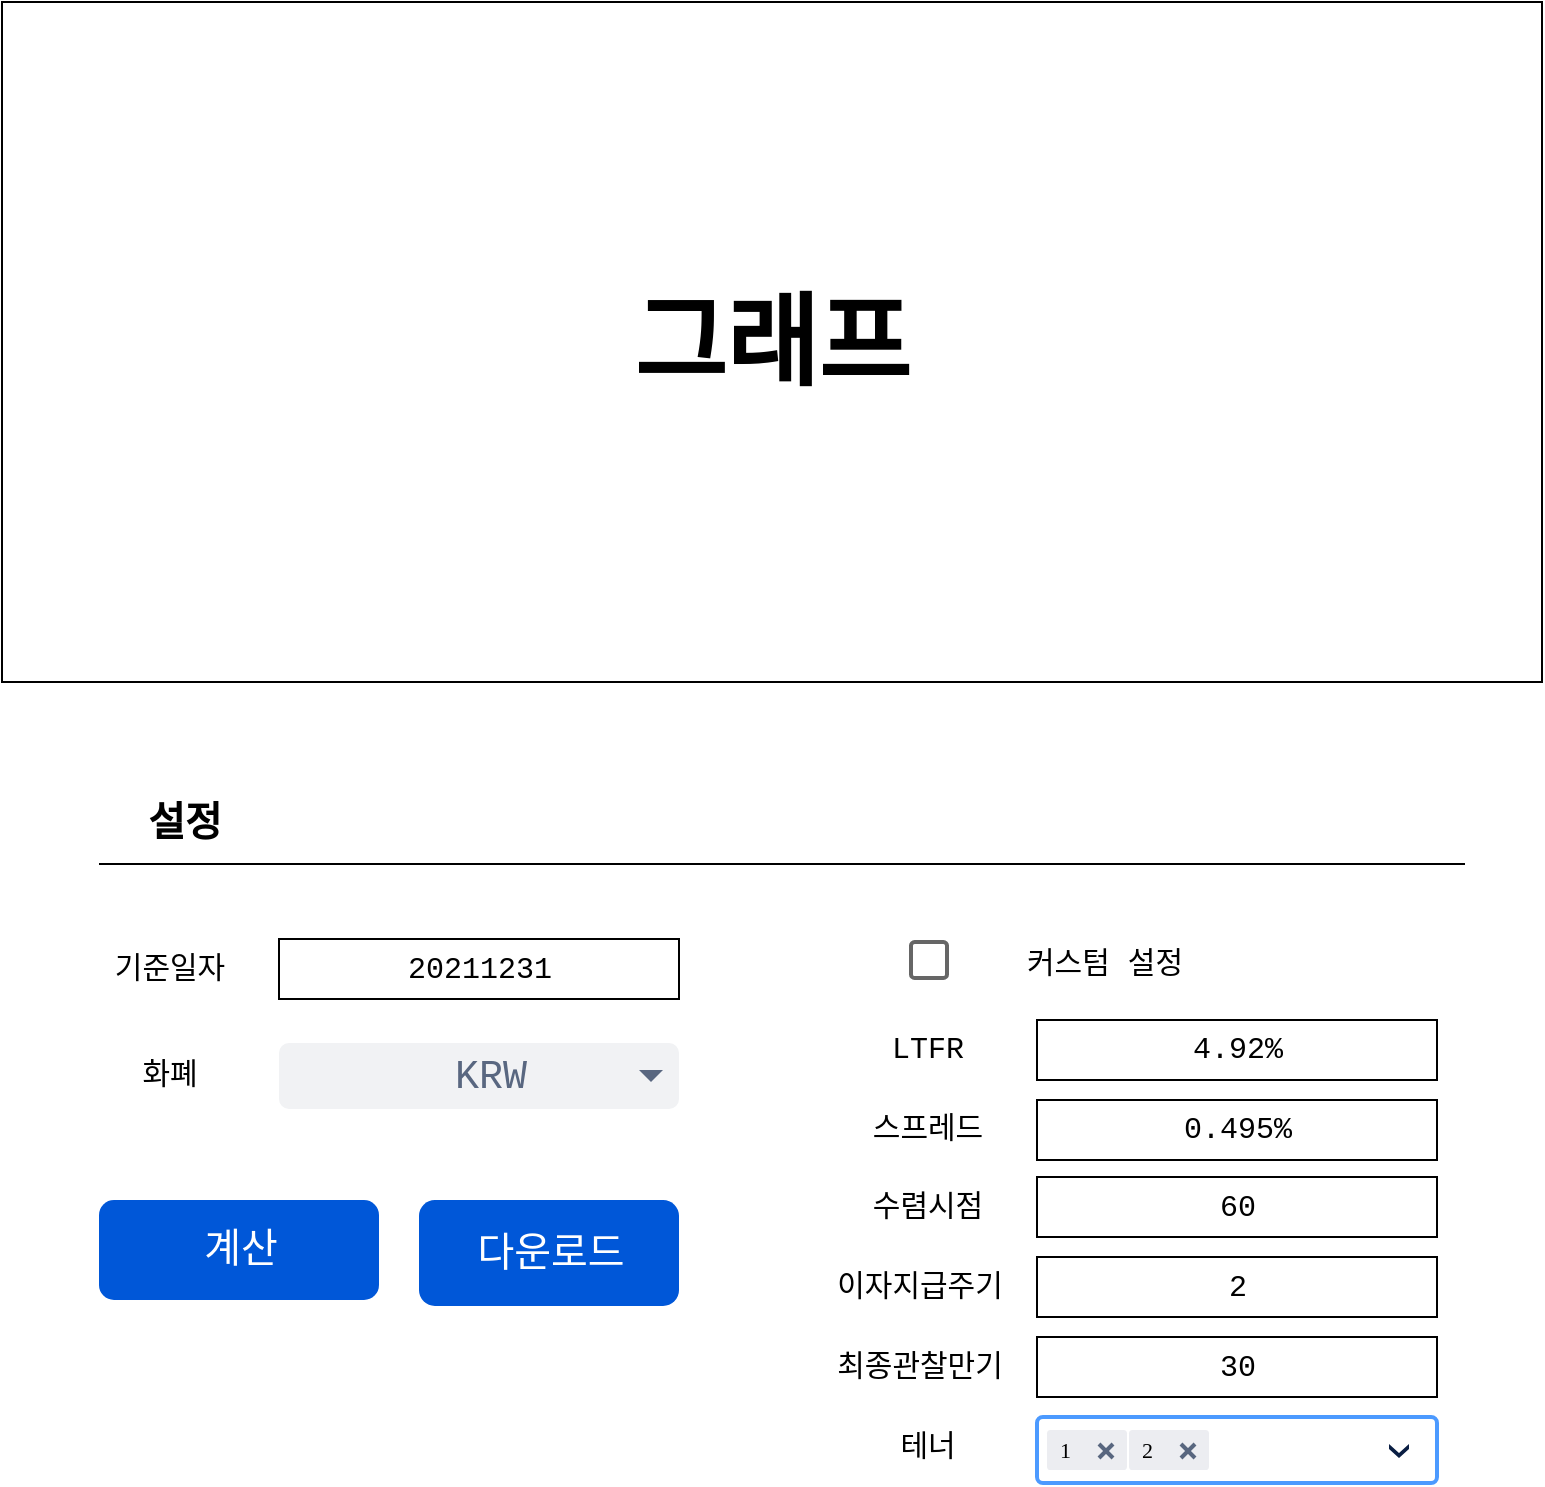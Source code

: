 <mxfile version="16.1.2" type="google" pages="2"><diagram id="rJgiZef4j1xF5qz12_F-" name="Page-1"><mxGraphModel dx="1602" dy="974" grid="1" gridSize="10" guides="1" tooltips="1" connect="1" arrows="1" fold="1" page="1" pageScale="1" pageWidth="827" pageHeight="1169" math="0" shadow="0"><root><mxCell id="0"/><mxCell id="1" parent="0"/><mxCell id="U3Zl1ZmblYE1_TfbCVX8-1" value="그래프" style="rounded=0;whiteSpace=wrap;html=1;fontSize=50;fontStyle=1;fontFamily=Noto Sans KR;fontSource=https%3A%2F%2Ffonts.googleapis.com%2Fcss%3Ffamily%3DNoto%2BSans%2BKR;" vertex="1" parent="1"><mxGeometry x="20" y="20" width="770" height="340" as="geometry"/></mxCell><mxCell id="U3Zl1ZmblYE1_TfbCVX8-7" value="" style="group" vertex="1" connectable="0" parent="1"><mxGeometry x="58.5" y="488.5" width="300" height="30" as="geometry"/></mxCell><mxCell id="U3Zl1ZmblYE1_TfbCVX8-5" value="20211231" style="rounded=0;whiteSpace=wrap;html=1;fontFamily=Courier New;fontSize=15;" vertex="1" parent="U3Zl1ZmblYE1_TfbCVX8-7"><mxGeometry x="100" width="200" height="30" as="geometry"/></mxCell><mxCell id="U3Zl1ZmblYE1_TfbCVX8-6" value="기준일자" style="text;html=1;strokeColor=none;fillColor=none;align=center;verticalAlign=middle;whiteSpace=wrap;rounded=0;fontFamily=Courier New;fontSize=15;" vertex="1" parent="U3Zl1ZmblYE1_TfbCVX8-7"><mxGeometry width="90" height="30" as="geometry"/></mxCell><mxCell id="U3Zl1ZmblYE1_TfbCVX8-11" value="" style="group" vertex="1" connectable="0" parent="1"><mxGeometry x="437.5" y="529" width="300" height="30" as="geometry"/></mxCell><mxCell id="U3Zl1ZmblYE1_TfbCVX8-12" value="4.92%" style="rounded=0;whiteSpace=wrap;html=1;fontFamily=Courier New;fontSize=15;" vertex="1" parent="U3Zl1ZmblYE1_TfbCVX8-11"><mxGeometry x="100" width="200" height="30" as="geometry"/></mxCell><mxCell id="U3Zl1ZmblYE1_TfbCVX8-13" value="LTFR" style="text;html=1;strokeColor=none;fillColor=none;align=center;verticalAlign=middle;whiteSpace=wrap;rounded=0;fontFamily=Courier New;fontSize=15;" vertex="1" parent="U3Zl1ZmblYE1_TfbCVX8-11"><mxGeometry width="90" height="30" as="geometry"/></mxCell><mxCell id="U3Zl1ZmblYE1_TfbCVX8-30" value="화폐" style="text;html=1;strokeColor=none;fillColor=none;align=center;verticalAlign=middle;whiteSpace=wrap;rounded=0;fontFamily=Courier New;fontSize=15;" vertex="1" parent="1"><mxGeometry x="58.5" y="542" width="90" height="30" as="geometry"/></mxCell><mxCell id="U3Zl1ZmblYE1_TfbCVX8-33" value="커스텀 설정" style="dashed=0;shape=rect;fillColor=#ffffff;strokeColor=none;verticalLabelPosition=middle;align=left;verticalAlign=middle;fontSize=15;spacingLeft=72;fontFamily=Courier New;" vertex="1" parent="1"><mxGeometry x="458.5" y="479" width="170" height="40" as="geometry"/></mxCell><mxCell id="U3Zl1ZmblYE1_TfbCVX8-34" value="" style="dashed=0;shape=mxgraph.gmdl.checkbox;strokeColor=#666666;fillColor=none;strokeWidth=2;fontFamily=Courier New;fontSize=15;" vertex="1" parent="U3Zl1ZmblYE1_TfbCVX8-33"><mxGeometry y="0.5" width="18" height="18" relative="1" as="geometry"><mxPoint x="16" y="-9" as="offset"/></mxGeometry></mxCell><mxCell id="U3Zl1ZmblYE1_TfbCVX8-36" value="" style="group" vertex="1" connectable="0" parent="1"><mxGeometry x="437.5" y="569" width="300" height="30" as="geometry"/></mxCell><mxCell id="U3Zl1ZmblYE1_TfbCVX8-37" value="0.495%" style="rounded=0;whiteSpace=wrap;html=1;fontFamily=Courier New;fontSize=15;" vertex="1" parent="U3Zl1ZmblYE1_TfbCVX8-36"><mxGeometry x="100" width="200" height="30" as="geometry"/></mxCell><mxCell id="U3Zl1ZmblYE1_TfbCVX8-38" value="스프레드" style="text;html=1;strokeColor=none;fillColor=none;align=center;verticalAlign=middle;whiteSpace=wrap;rounded=0;fontFamily=Courier New;fontSize=15;" vertex="1" parent="U3Zl1ZmblYE1_TfbCVX8-36"><mxGeometry width="90" height="30" as="geometry"/></mxCell><mxCell id="U3Zl1ZmblYE1_TfbCVX8-40" value="KRW" style="rounded=1;fillColor=#F1F2F4;strokeColor=none;html=1;fontColor=#596780;align=center;fontSize=20;spacingLeft=10;sketch=0;fontFamily=Courier New;labelPosition=center;verticalLabelPosition=middle;verticalAlign=middle;" vertex="1" parent="1"><mxGeometry x="158.5" y="540.5" width="200" height="33" as="geometry"/></mxCell><mxCell id="U3Zl1ZmblYE1_TfbCVX8-41" value="" style="shape=triangle;direction=south;fillColor=#596780;strokeColor=none;html=1;sketch=0;fontFamily=Courier New;fontSize=15;" vertex="1" parent="U3Zl1ZmblYE1_TfbCVX8-40"><mxGeometry x="1" y="0.5" width="12" height="6" relative="1" as="geometry"><mxPoint x="-20" y="-3" as="offset"/></mxGeometry></mxCell><mxCell id="U3Zl1ZmblYE1_TfbCVX8-42" value="다운로드" style="rounded=1;fillColor=#0057D8;strokeColor=none;html=1;fontColor=#ffffff;align=center;verticalAlign=middle;fontStyle=0;fontSize=20;sketch=0;fontFamily=Courier New;" vertex="1" parent="1"><mxGeometry x="228.5" y="619" width="130" height="53" as="geometry"/></mxCell><mxCell id="U3Zl1ZmblYE1_TfbCVX8-43" value="계산" style="rounded=1;fillColor=#0057D8;strokeColor=none;html=1;fontColor=#ffffff;align=center;verticalAlign=middle;fontStyle=0;fontSize=20;sketch=0;fontFamily=Courier New;" vertex="1" parent="1"><mxGeometry x="68.5" y="619" width="140" height="50" as="geometry"/></mxCell><mxCell id="U3Zl1ZmblYE1_TfbCVX8-44" value="설정" style="text;html=1;strokeColor=none;fillColor=none;align=center;verticalAlign=middle;whiteSpace=wrap;rounded=0;fontFamily=Noto Sans KR;fontSize=20;fontStyle=1;fontSource=https%3A%2F%2Ffonts.googleapis.com%2Fcss%3Ffamily%3DNoto%2BSans%2BKR;" vertex="1" parent="1"><mxGeometry x="68.5" y="409" width="85" height="40" as="geometry"/></mxCell><mxCell id="U3Zl1ZmblYE1_TfbCVX8-46" value="" style="rounded=1;arcSize=9;fillColor=#ffffff;strokeColor=#4C9AFF;html=1;strokeWidth=2;spacingLeft=30;fontColor=#000000;align=left;fontFamily=Noto Sans KR;fontSource=https%3A%2F%2Ffonts.googleapis.com%2Fcss%3Ffamily%3DNoto%2BSans%2BKR;fontSize=20;" vertex="1" parent="1"><mxGeometry x="537.5" y="727.5" width="200" height="33" as="geometry"/></mxCell><mxCell id="U3Zl1ZmblYE1_TfbCVX8-47" value="" style="shape=step;whiteSpace=wrap;html=1;rounded=0;strokeColor=none;strokeWidth=2;fillColor=#0A1E43;gradientColor=none;fontFamily=Verdana;fontSize=14;fontColor=#000000;align=left;direction=south;size=0.65;fontSource=https%3A%2F%2Ffonts.googleapis.com%2Fcss%3Ffamily%3DNoto%2BSans%2BKR;" vertex="1" parent="U3Zl1ZmblYE1_TfbCVX8-46"><mxGeometry x="1" y="0.5" width="10" height="7" relative="1" as="geometry"><mxPoint x="-24" y="-3" as="offset"/></mxGeometry></mxCell><mxCell id="U3Zl1ZmblYE1_TfbCVX8-48" value="1" style="rounded=1;arcSize=9;fillColor=#ECEDF1;strokeColor=none;html=1;strokeWidth=2;spacingLeft=4;fontColor=#000000;align=left;fontSize=11;fontFamily=Noto Sans KR;fontSource=https%3A%2F%2Ffonts.googleapis.com%2Fcss%3Ffamily%3DNoto%2BSans%2BKR;" vertex="1" parent="U3Zl1ZmblYE1_TfbCVX8-46"><mxGeometry y="0.5" width="40" height="20" relative="1" as="geometry"><mxPoint x="5" y="-10" as="offset"/></mxGeometry></mxCell><mxCell id="U3Zl1ZmblYE1_TfbCVX8-49" value="" style="html=1;shadow=0;dashed=0;shape=mxgraph.atlassian.x;strokeColor=#58667F;strokeWidth=2;fontFamily=Noto Sans KR;fontSource=https%3A%2F%2Ffonts.googleapis.com%2Fcss%3Ffamily%3DNoto%2BSans%2BKR;fontSize=20;" vertex="1" parent="U3Zl1ZmblYE1_TfbCVX8-48"><mxGeometry x="1" y="0.5" width="7" height="7" relative="1" as="geometry"><mxPoint x="-14" y="-3" as="offset"/></mxGeometry></mxCell><mxCell id="U3Zl1ZmblYE1_TfbCVX8-62" value="2" style="rounded=1;arcSize=9;fillColor=#ECEDF1;strokeColor=none;html=1;strokeWidth=2;spacingLeft=4;fontColor=#000000;align=left;fontSize=11;fontFamily=Noto Sans KR;fontSource=https%3A%2F%2Ffonts.googleapis.com%2Fcss%3Ffamily%3DNoto%2BSans%2BKR;" vertex="1" parent="U3Zl1ZmblYE1_TfbCVX8-46"><mxGeometry y="0.5" width="40" height="20" relative="1" as="geometry"><mxPoint x="46" y="-10" as="offset"/></mxGeometry></mxCell><mxCell id="U3Zl1ZmblYE1_TfbCVX8-63" value="" style="html=1;shadow=0;dashed=0;shape=mxgraph.atlassian.x;strokeColor=#58667F;strokeWidth=2;fontFamily=Noto Sans KR;fontSource=https%3A%2F%2Ffonts.googleapis.com%2Fcss%3Ffamily%3DNoto%2BSans%2BKR;fontSize=20;" vertex="1" parent="U3Zl1ZmblYE1_TfbCVX8-62"><mxGeometry x="1" y="0.5" width="7" height="7" relative="1" as="geometry"><mxPoint x="-14" y="-3" as="offset"/></mxGeometry></mxCell><mxCell id="U3Zl1ZmblYE1_TfbCVX8-88" value="30" style="rounded=0;whiteSpace=wrap;html=1;fontFamily=Courier New;fontSize=15;" vertex="1" parent="U3Zl1ZmblYE1_TfbCVX8-46"><mxGeometry y="-40" width="200" height="30" as="geometry"/></mxCell><mxCell id="U3Zl1ZmblYE1_TfbCVX8-89" value="최종관찰만기" style="text;html=1;strokeColor=none;fillColor=none;align=center;verticalAlign=middle;whiteSpace=wrap;rounded=0;fontFamily=Courier New;fontSize=15;" vertex="1" parent="U3Zl1ZmblYE1_TfbCVX8-46"><mxGeometry x="-109" y="-40" width="100" height="30" as="geometry"/></mxCell><mxCell id="U3Zl1ZmblYE1_TfbCVX8-64" value="테너" style="text;html=1;strokeColor=none;fillColor=none;align=center;verticalAlign=middle;whiteSpace=wrap;rounded=0;fontFamily=Courier New;fontSize=15;" vertex="1" parent="1"><mxGeometry x="437.5" y="727.5" width="90" height="30" as="geometry"/></mxCell><mxCell id="U3Zl1ZmblYE1_TfbCVX8-69" value="" style="endArrow=none;html=1;rounded=0;fontFamily=Noto Sans KR;fontSource=https%3A%2F%2Ffonts.googleapis.com%2Fcss%3Ffamily%3DNoto%2BSans%2BKR;fontSize=20;" edge="1" parent="1"><mxGeometry width="50" height="50" relative="1" as="geometry"><mxPoint x="68.5" y="451" as="sourcePoint"/><mxPoint x="751.5" y="451" as="targetPoint"/></mxGeometry></mxCell><mxCell id="U3Zl1ZmblYE1_TfbCVX8-82" value="" style="group" vertex="1" connectable="0" parent="1"><mxGeometry x="437.5" y="607.5" width="300" height="30" as="geometry"/></mxCell><mxCell id="U3Zl1ZmblYE1_TfbCVX8-83" value="60" style="rounded=0;whiteSpace=wrap;html=1;fontFamily=Courier New;fontSize=15;" vertex="1" parent="U3Zl1ZmblYE1_TfbCVX8-82"><mxGeometry x="100" width="200" height="30" as="geometry"/></mxCell><mxCell id="U3Zl1ZmblYE1_TfbCVX8-84" value="수렴시점" style="text;html=1;strokeColor=none;fillColor=none;align=center;verticalAlign=middle;whiteSpace=wrap;rounded=0;fontFamily=Courier New;fontSize=15;" vertex="1" parent="U3Zl1ZmblYE1_TfbCVX8-82"><mxGeometry width="90" height="30" as="geometry"/></mxCell><mxCell id="U3Zl1ZmblYE1_TfbCVX8-86" value="2" style="rounded=0;whiteSpace=wrap;html=1;fontFamily=Courier New;fontSize=15;" vertex="1" parent="1"><mxGeometry x="537.5" y="647.5" width="200" height="30" as="geometry"/></mxCell><mxCell id="U3Zl1ZmblYE1_TfbCVX8-87" value="이자지급주기" style="text;html=1;strokeColor=none;fillColor=none;align=center;verticalAlign=middle;whiteSpace=wrap;rounded=0;fontFamily=Courier New;fontSize=15;" vertex="1" parent="1"><mxGeometry x="428.5" y="647.5" width="100" height="30" as="geometry"/></mxCell></root></mxGraphModel></diagram><diagram id="jHBtU0H-Tfu-2y7nPEI_" name="Page-2"><mxGraphModel dx="1362" dy="828" grid="1" gridSize="10" guides="1" tooltips="1" connect="1" arrows="1" fold="1" page="1" pageScale="1" pageWidth="827" pageHeight="1169" math="0" shadow="0"><root><mxCell id="BLjiDn2vbOYg42bQFRMa-0"/><mxCell id="BLjiDn2vbOYg42bQFRMa-1" parent="BLjiDn2vbOYg42bQFRMa-0"/></root></mxGraphModel></diagram></mxfile>